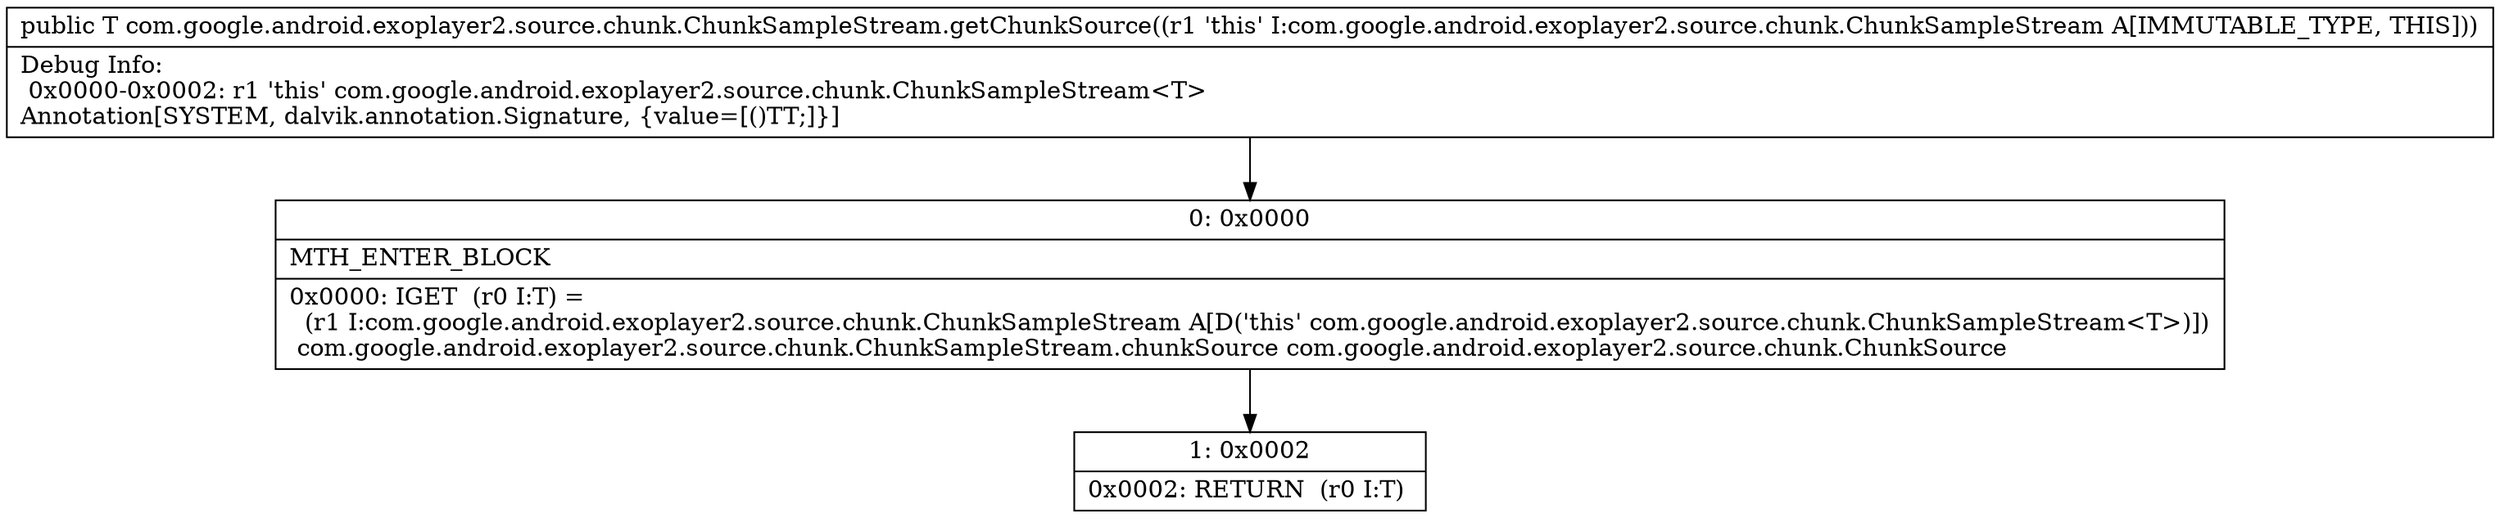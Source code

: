 digraph "CFG forcom.google.android.exoplayer2.source.chunk.ChunkSampleStream.getChunkSource()Lcom\/google\/android\/exoplayer2\/source\/chunk\/ChunkSource;" {
Node_0 [shape=record,label="{0\:\ 0x0000|MTH_ENTER_BLOCK\l|0x0000: IGET  (r0 I:T) = \l  (r1 I:com.google.android.exoplayer2.source.chunk.ChunkSampleStream A[D('this' com.google.android.exoplayer2.source.chunk.ChunkSampleStream\<T\>)])\l com.google.android.exoplayer2.source.chunk.ChunkSampleStream.chunkSource com.google.android.exoplayer2.source.chunk.ChunkSource \l}"];
Node_1 [shape=record,label="{1\:\ 0x0002|0x0002: RETURN  (r0 I:T) \l}"];
MethodNode[shape=record,label="{public T com.google.android.exoplayer2.source.chunk.ChunkSampleStream.getChunkSource((r1 'this' I:com.google.android.exoplayer2.source.chunk.ChunkSampleStream A[IMMUTABLE_TYPE, THIS]))  | Debug Info:\l  0x0000\-0x0002: r1 'this' com.google.android.exoplayer2.source.chunk.ChunkSampleStream\<T\>\lAnnotation[SYSTEM, dalvik.annotation.Signature, \{value=[()TT;]\}]\l}"];
MethodNode -> Node_0;
Node_0 -> Node_1;
}

